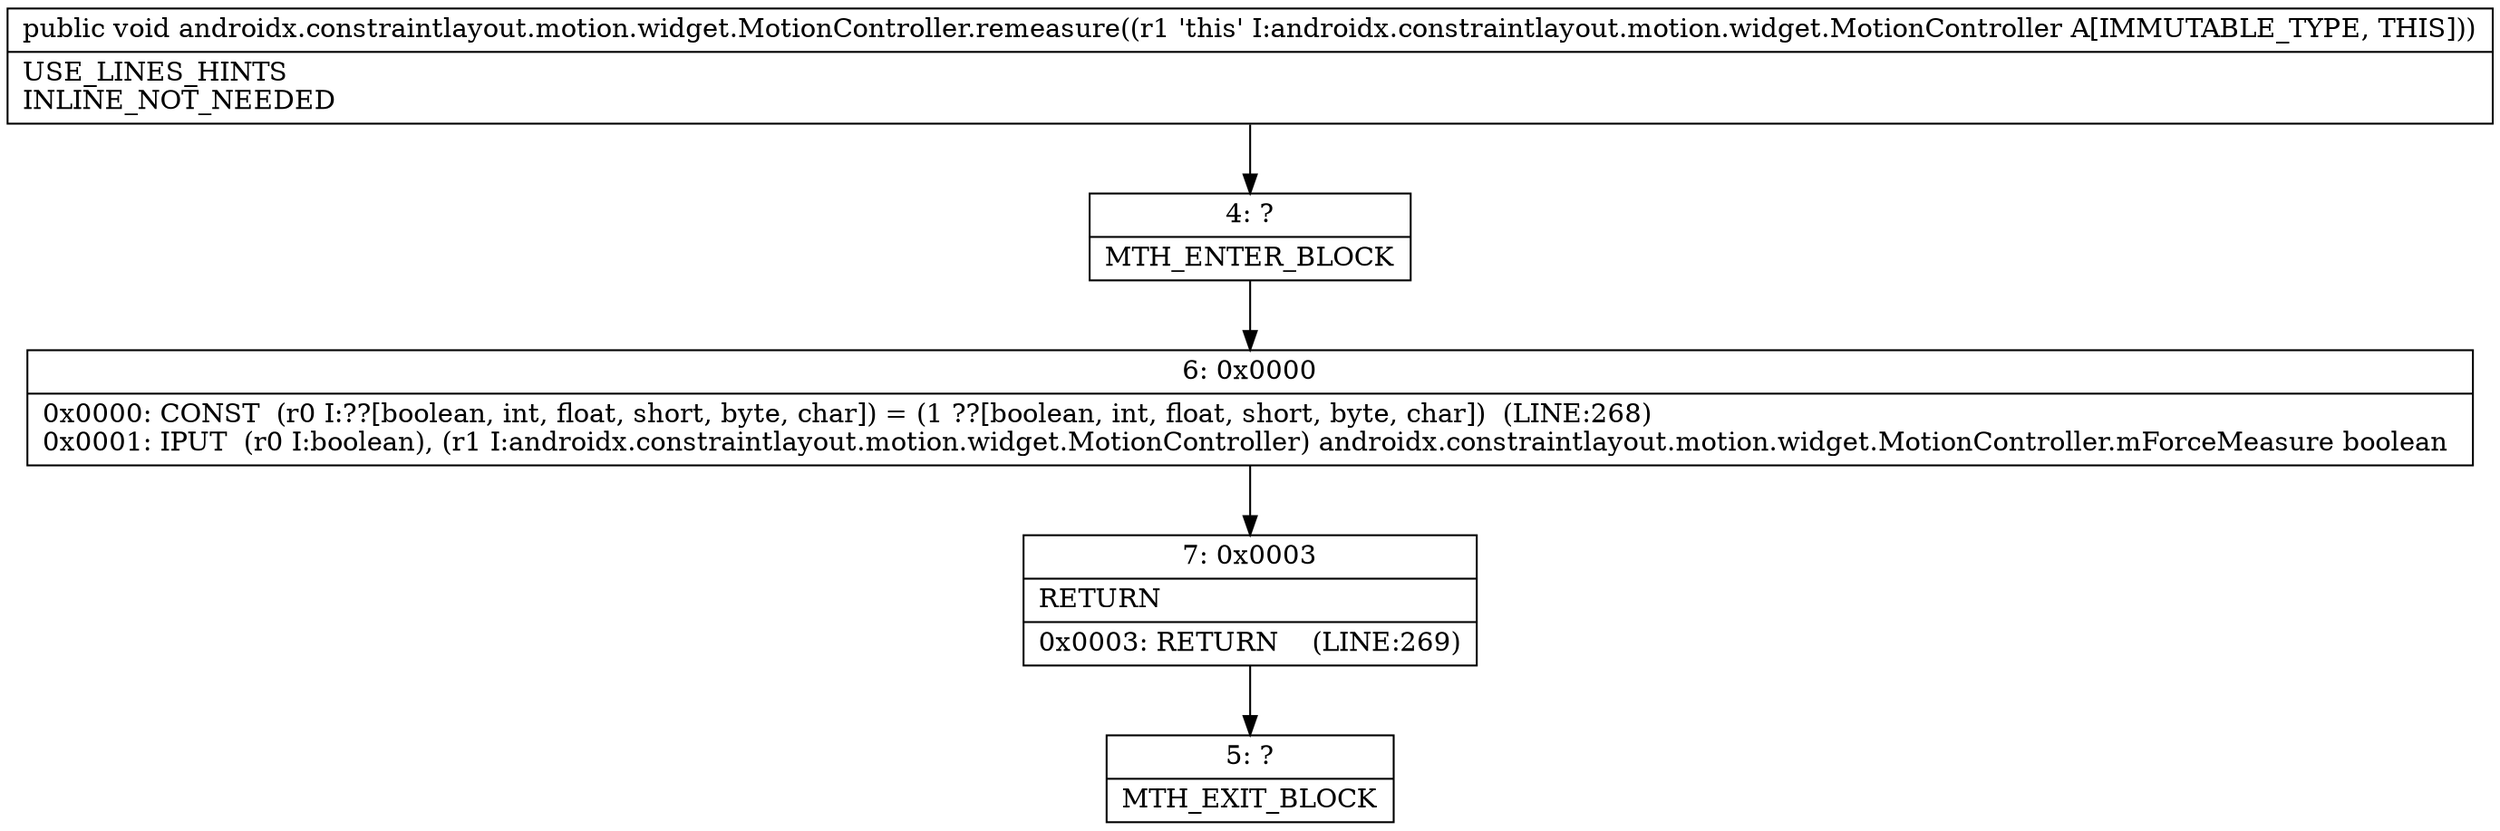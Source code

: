 digraph "CFG forandroidx.constraintlayout.motion.widget.MotionController.remeasure()V" {
Node_4 [shape=record,label="{4\:\ ?|MTH_ENTER_BLOCK\l}"];
Node_6 [shape=record,label="{6\:\ 0x0000|0x0000: CONST  (r0 I:??[boolean, int, float, short, byte, char]) = (1 ??[boolean, int, float, short, byte, char])  (LINE:268)\l0x0001: IPUT  (r0 I:boolean), (r1 I:androidx.constraintlayout.motion.widget.MotionController) androidx.constraintlayout.motion.widget.MotionController.mForceMeasure boolean \l}"];
Node_7 [shape=record,label="{7\:\ 0x0003|RETURN\l|0x0003: RETURN    (LINE:269)\l}"];
Node_5 [shape=record,label="{5\:\ ?|MTH_EXIT_BLOCK\l}"];
MethodNode[shape=record,label="{public void androidx.constraintlayout.motion.widget.MotionController.remeasure((r1 'this' I:androidx.constraintlayout.motion.widget.MotionController A[IMMUTABLE_TYPE, THIS]))  | USE_LINES_HINTS\lINLINE_NOT_NEEDED\l}"];
MethodNode -> Node_4;Node_4 -> Node_6;
Node_6 -> Node_7;
Node_7 -> Node_5;
}

